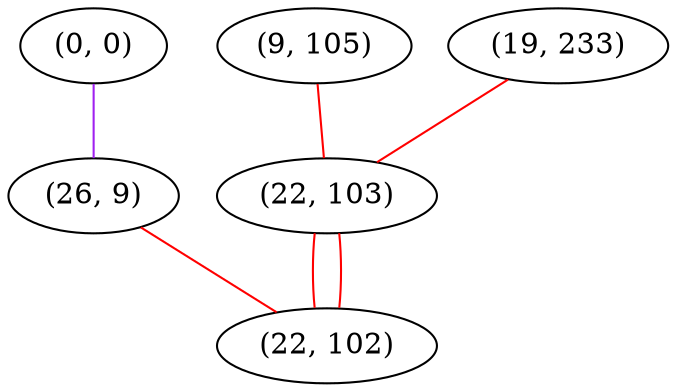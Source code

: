 graph "" {
"(0, 0)";
"(9, 105)";
"(26, 9)";
"(19, 233)";
"(22, 103)";
"(22, 102)";
"(0, 0)" -- "(26, 9)"  [color=purple, key=0, weight=4];
"(9, 105)" -- "(22, 103)"  [color=red, key=0, weight=1];
"(26, 9)" -- "(22, 102)"  [color=red, key=0, weight=1];
"(19, 233)" -- "(22, 103)"  [color=red, key=0, weight=1];
"(22, 103)" -- "(22, 102)"  [color=red, key=0, weight=1];
"(22, 103)" -- "(22, 102)"  [color=red, key=1, weight=1];
}
